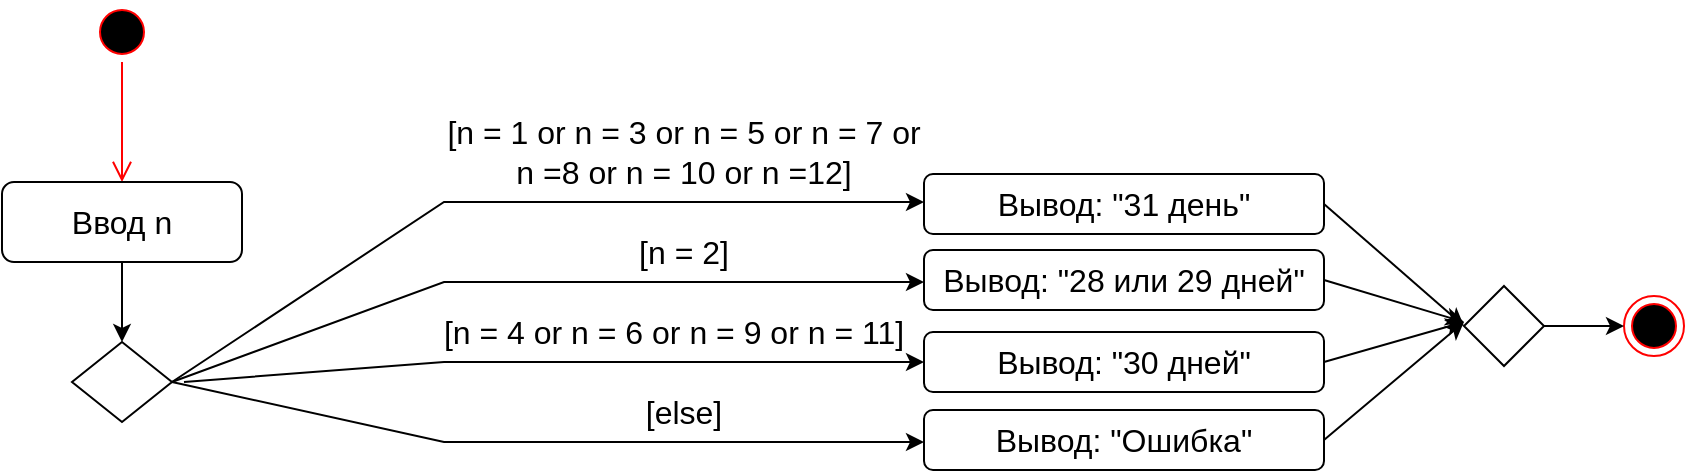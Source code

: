 <mxfile version="15.9.4" type="device" pages="3"><diagram id="Zb_Eb1lwjlQuzl17PoxV" name="Page-1"><mxGraphModel dx="1043" dy="548" grid="1" gridSize="10" guides="1" tooltips="1" connect="1" arrows="1" fold="1" page="1" pageScale="1" pageWidth="827" pageHeight="1169" math="0" shadow="0"><root><mxCell id="0"/><mxCell id="1" parent="0"/><mxCell id="yl4ctEt2sMl84U8cN45o-1" value="" style="ellipse;html=1;shape=startState;fillColor=#000000;strokeColor=#ff0000;" vertex="1" parent="1"><mxGeometry x="104" y="60" width="30" height="30" as="geometry"/></mxCell><mxCell id="yl4ctEt2sMl84U8cN45o-2" value="" style="edgeStyle=orthogonalEdgeStyle;html=1;verticalAlign=bottom;endArrow=open;endSize=8;strokeColor=#ff0000;rounded=0;" edge="1" source="yl4ctEt2sMl84U8cN45o-1" parent="1"><mxGeometry relative="1" as="geometry"><mxPoint x="119" y="150" as="targetPoint"/></mxGeometry></mxCell><mxCell id="yl4ctEt2sMl84U8cN45o-3" value="&lt;font style=&quot;vertical-align: inherit&quot;&gt;&lt;font style=&quot;vertical-align: inherit ; font-size: 16px&quot;&gt;Ввод n&lt;/font&gt;&lt;/font&gt;" style="rounded=1;whiteSpace=wrap;html=1;" vertex="1" parent="1"><mxGeometry x="59" y="150" width="120" height="40" as="geometry"/></mxCell><mxCell id="yl4ctEt2sMl84U8cN45o-4" value="" style="endArrow=classic;html=1;rounded=0;fontSize=16;exitX=0.5;exitY=1;exitDx=0;exitDy=0;" edge="1" parent="1" source="yl4ctEt2sMl84U8cN45o-3"><mxGeometry width="50" height="50" relative="1" as="geometry"><mxPoint x="380" y="270" as="sourcePoint"/><mxPoint x="119" y="230" as="targetPoint"/></mxGeometry></mxCell><mxCell id="yl4ctEt2sMl84U8cN45o-5" value="" style="rhombus;whiteSpace=wrap;html=1;fontSize=16;" vertex="1" parent="1"><mxGeometry x="94" y="230" width="50" height="40" as="geometry"/></mxCell><mxCell id="yl4ctEt2sMl84U8cN45o-6" value="" style="endArrow=classic;html=1;rounded=0;fontSize=16;exitX=1;exitY=0.5;exitDx=0;exitDy=0;" edge="1" parent="1" source="yl4ctEt2sMl84U8cN45o-5"><mxGeometry width="50" height="50" relative="1" as="geometry"><mxPoint x="380" y="270" as="sourcePoint"/><mxPoint x="520" y="160" as="targetPoint"/><Array as="points"><mxPoint x="280" y="160"/></Array></mxGeometry></mxCell><mxCell id="yl4ctEt2sMl84U8cN45o-7" value="" style="endArrow=classic;html=1;rounded=0;fontSize=16;exitX=1;exitY=0.5;exitDx=0;exitDy=0;" edge="1" parent="1" source="yl4ctEt2sMl84U8cN45o-5"><mxGeometry width="50" height="50" relative="1" as="geometry"><mxPoint x="380" y="270" as="sourcePoint"/><mxPoint x="520" y="200" as="targetPoint"/><Array as="points"><mxPoint x="280" y="200"/></Array></mxGeometry></mxCell><mxCell id="yl4ctEt2sMl84U8cN45o-8" value="" style="endArrow=classic;html=1;rounded=0;fontSize=16;" edge="1" parent="1"><mxGeometry width="50" height="50" relative="1" as="geometry"><mxPoint x="150" y="250" as="sourcePoint"/><mxPoint x="520" y="240" as="targetPoint"/><Array as="points"><mxPoint x="280" y="240"/></Array></mxGeometry></mxCell><mxCell id="yl4ctEt2sMl84U8cN45o-9" value="" style="endArrow=classic;html=1;rounded=0;fontSize=16;exitX=1;exitY=0.5;exitDx=0;exitDy=0;" edge="1" parent="1" source="yl4ctEt2sMl84U8cN45o-5"><mxGeometry width="50" height="50" relative="1" as="geometry"><mxPoint x="380" y="270" as="sourcePoint"/><mxPoint x="520" y="280" as="targetPoint"/><Array as="points"><mxPoint x="280" y="280"/></Array></mxGeometry></mxCell><mxCell id="yl4ctEt2sMl84U8cN45o-10" value="[n = 1 or n = 3 or n = 5 or n = 7 or n =8 or n = 10 or n =12]" style="text;html=1;strokeColor=none;fillColor=none;align=center;verticalAlign=middle;whiteSpace=wrap;rounded=0;fontSize=16;" vertex="1" parent="1"><mxGeometry x="280" y="120" width="240" height="30" as="geometry"/></mxCell><mxCell id="yl4ctEt2sMl84U8cN45o-12" value="[n = 2]" style="text;html=1;strokeColor=none;fillColor=none;align=center;verticalAlign=middle;whiteSpace=wrap;rounded=0;fontSize=16;" vertex="1" parent="1"><mxGeometry x="370" y="170" width="60" height="30" as="geometry"/></mxCell><mxCell id="yl4ctEt2sMl84U8cN45o-13" value="[n = 4 or n = 6 or n = 9 or n = 11]" style="text;html=1;strokeColor=none;fillColor=none;align=center;verticalAlign=middle;whiteSpace=wrap;rounded=0;fontSize=16;" vertex="1" parent="1"><mxGeometry x="270" y="210" width="250" height="30" as="geometry"/></mxCell><mxCell id="yl4ctEt2sMl84U8cN45o-15" value="[else]" style="text;html=1;strokeColor=none;fillColor=none;align=center;verticalAlign=middle;whiteSpace=wrap;rounded=0;fontSize=16;" vertex="1" parent="1"><mxGeometry x="370" y="250" width="60" height="30" as="geometry"/></mxCell><mxCell id="yl4ctEt2sMl84U8cN45o-16" value="Вывод: &quot;31 день&quot;" style="rounded=1;whiteSpace=wrap;html=1;fontSize=16;" vertex="1" parent="1"><mxGeometry x="520" y="146" width="200" height="30" as="geometry"/></mxCell><mxCell id="yl4ctEt2sMl84U8cN45o-17" value="Вывод: &quot;28 или 29 дней&quot;" style="rounded=1;whiteSpace=wrap;html=1;fontSize=16;" vertex="1" parent="1"><mxGeometry x="520" y="184" width="200" height="30" as="geometry"/></mxCell><mxCell id="yl4ctEt2sMl84U8cN45o-18" value="Вывод: &quot;30 дней&quot;" style="rounded=1;whiteSpace=wrap;html=1;fontSize=16;" vertex="1" parent="1"><mxGeometry x="520" y="225" width="200" height="30" as="geometry"/></mxCell><mxCell id="yl4ctEt2sMl84U8cN45o-19" value="Вывод: &quot;Ошибка&quot;" style="rounded=1;whiteSpace=wrap;html=1;fontSize=16;" vertex="1" parent="1"><mxGeometry x="520" y="264" width="200" height="30" as="geometry"/></mxCell><mxCell id="yl4ctEt2sMl84U8cN45o-21" value="" style="rhombus;whiteSpace=wrap;html=1;fontSize=16;" vertex="1" parent="1"><mxGeometry x="790" y="202" width="40" height="40" as="geometry"/></mxCell><mxCell id="yl4ctEt2sMl84U8cN45o-23" value="" style="endArrow=classic;html=1;rounded=0;fontSize=16;entryX=0;entryY=0.5;entryDx=0;entryDy=0;exitX=1;exitY=0.5;exitDx=0;exitDy=0;" edge="1" parent="1" source="yl4ctEt2sMl84U8cN45o-16" target="yl4ctEt2sMl84U8cN45o-21"><mxGeometry width="50" height="50" relative="1" as="geometry"><mxPoint x="530" y="180" as="sourcePoint"/><mxPoint x="580" y="130" as="targetPoint"/></mxGeometry></mxCell><mxCell id="yl4ctEt2sMl84U8cN45o-24" value="" style="endArrow=classic;html=1;rounded=0;fontSize=16;exitX=1;exitY=0.5;exitDx=0;exitDy=0;" edge="1" parent="1" source="yl4ctEt2sMl84U8cN45o-17"><mxGeometry width="50" height="50" relative="1" as="geometry"><mxPoint x="530" y="180" as="sourcePoint"/><mxPoint x="790" y="220" as="targetPoint"/></mxGeometry></mxCell><mxCell id="yl4ctEt2sMl84U8cN45o-25" value="" style="endArrow=classic;html=1;rounded=0;fontSize=16;exitX=1;exitY=0.5;exitDx=0;exitDy=0;" edge="1" parent="1" source="yl4ctEt2sMl84U8cN45o-18"><mxGeometry width="50" height="50" relative="1" as="geometry"><mxPoint x="530" y="180" as="sourcePoint"/><mxPoint x="790" y="220" as="targetPoint"/></mxGeometry></mxCell><mxCell id="yl4ctEt2sMl84U8cN45o-26" value="" style="endArrow=classic;html=1;rounded=0;fontSize=16;exitX=1;exitY=0.5;exitDx=0;exitDy=0;" edge="1" parent="1" source="yl4ctEt2sMl84U8cN45o-19"><mxGeometry width="50" height="50" relative="1" as="geometry"><mxPoint x="530" y="180" as="sourcePoint"/><mxPoint x="790" y="220" as="targetPoint"/></mxGeometry></mxCell><mxCell id="yl4ctEt2sMl84U8cN45o-27" value="" style="ellipse;html=1;shape=endState;fillColor=#000000;strokeColor=#ff0000;fontSize=16;" vertex="1" parent="1"><mxGeometry x="870" y="207" width="30" height="30" as="geometry"/></mxCell><mxCell id="yl4ctEt2sMl84U8cN45o-28" value="" style="endArrow=classic;html=1;rounded=0;fontSize=16;entryX=0;entryY=0.5;entryDx=0;entryDy=0;" edge="1" parent="1"><mxGeometry width="50" height="50" relative="1" as="geometry"><mxPoint x="830" y="222" as="sourcePoint"/><mxPoint x="870" y="222" as="targetPoint"/></mxGeometry></mxCell></root></mxGraphModel></diagram><diagram id="6pLxQ3mYdeQSRxjn3H-5" name="Page-2"><mxGraphModel dx="920" dy="484" grid="1" gridSize="10" guides="1" tooltips="1" connect="1" arrows="1" fold="1" page="1" pageScale="1" pageWidth="827" pageHeight="1169" math="0" shadow="0"><root><mxCell id="ciaHnDWHd5vzQiYz5dbW-0"/><mxCell id="ciaHnDWHd5vzQiYz5dbW-1" parent="ciaHnDWHd5vzQiYz5dbW-0"/><mxCell id="ciaHnDWHd5vzQiYz5dbW-2" value="" style="ellipse;html=1;shape=startState;fillColor=#000000;strokeColor=#ff0000;fontSize=16;" vertex="1" parent="ciaHnDWHd5vzQiYz5dbW-1"><mxGeometry x="85" y="60" width="30" height="30" as="geometry"/></mxCell><mxCell id="ciaHnDWHd5vzQiYz5dbW-3" value="" style="edgeStyle=orthogonalEdgeStyle;html=1;verticalAlign=bottom;endArrow=open;endSize=8;strokeColor=#ff0000;rounded=0;fontSize=16;" edge="1" parent="ciaHnDWHd5vzQiYz5dbW-1"><mxGeometry relative="1" as="geometry"><mxPoint x="100" y="147" as="targetPoint"/><mxPoint x="100" y="87" as="sourcePoint"/></mxGeometry></mxCell><mxCell id="ciaHnDWHd5vzQiYz5dbW-4" value="Ввод a, b, c" style="rounded=1;whiteSpace=wrap;html=1;fontSize=16;" vertex="1" parent="ciaHnDWHd5vzQiYz5dbW-1"><mxGeometry x="45" y="150" width="110" height="30" as="geometry"/></mxCell><mxCell id="ciaHnDWHd5vzQiYz5dbW-5" value="" style="endArrow=classic;html=1;rounded=0;fontSize=16;exitX=0.5;exitY=1;exitDx=0;exitDy=0;" edge="1" parent="ciaHnDWHd5vzQiYz5dbW-1" source="ciaHnDWHd5vzQiYz5dbW-4"><mxGeometry width="50" height="50" relative="1" as="geometry"><mxPoint x="380" y="240" as="sourcePoint"/><mxPoint x="100" y="220" as="targetPoint"/></mxGeometry></mxCell><mxCell id="ciaHnDWHd5vzQiYz5dbW-6" value="&lt;pre style=&quot;font-family: &amp;#34;jetbrains mono&amp;#34; , monospace&quot;&gt;&lt;span style=&quot;background-color: rgb(255 , 255 , 255)&quot;&gt;d = b**2 - 4 * a * c&lt;/span&gt;&lt;/pre&gt;" style="rounded=1;whiteSpace=wrap;html=1;fontSize=16;" vertex="1" parent="ciaHnDWHd5vzQiYz5dbW-1"><mxGeometry x="5" y="220" width="190" height="30" as="geometry"/></mxCell><mxCell id="ciaHnDWHd5vzQiYz5dbW-7" value="" style="rhombus;whiteSpace=wrap;html=1;labelBackgroundColor=#FFFFFF;fontSize=16;fontColor=#000000;" vertex="1" parent="ciaHnDWHd5vzQiYz5dbW-1"><mxGeometry x="77" y="280" width="45" height="40" as="geometry"/></mxCell><mxCell id="ciaHnDWHd5vzQiYz5dbW-8" value="" style="endArrow=classic;html=1;rounded=0;fontSize=16;fontColor=#000000;exitX=0.5;exitY=1;exitDx=0;exitDy=0;" edge="1" parent="ciaHnDWHd5vzQiYz5dbW-1" source="ciaHnDWHd5vzQiYz5dbW-6"><mxGeometry width="50" height="50" relative="1" as="geometry"><mxPoint x="380" y="220" as="sourcePoint"/><mxPoint x="100" y="280" as="targetPoint"/></mxGeometry></mxCell><mxCell id="ciaHnDWHd5vzQiYz5dbW-9" value="&lt;pre style=&quot;font-family: &amp;#34;jetbrains mono&amp;#34; , monospace&quot;&gt;&lt;span style=&quot;background-color: rgb(255 , 255 , 255)&quot;&gt;&lt;font style=&quot;font-size: 13px&quot;&gt;print(f&quot;x = {(-b)} / {2 * a}&quot;)&lt;/font&gt;&lt;/span&gt;&lt;/pre&gt;" style="rounded=1;whiteSpace=wrap;html=1;labelBackgroundColor=#FFFFFF;fontSize=16;fontColor=#000000;" vertex="1" parent="ciaHnDWHd5vzQiYz5dbW-1"><mxGeometry x="320" y="310" width="360" height="80" as="geometry"/></mxCell><mxCell id="ciaHnDWHd5vzQiYz5dbW-10" value="&lt;pre style=&quot;font-family: &amp;#34;jetbrains mono&amp;#34; , monospace ; font-size: 13px&quot;&gt;&lt;span style=&quot;background-color: rgb(255 , 255 , 255)&quot;&gt;print(f&quot;x1 = {((-b) + math.sqrt(d)) / 2 * a}&lt;/span&gt;&lt;/pre&gt;&lt;pre style=&quot;font-family: &amp;#34;jetbrains mono&amp;#34; , monospace ; font-size: 13px&quot;&gt;&lt;span style=&quot;background-color: rgb(255 , 255 , 255)&quot;&gt; x2 = {((-b) - math.sqrt(d)) / 2 * a}&quot;)&lt;/span&gt;&lt;/pre&gt;" style="rounded=1;whiteSpace=wrap;html=1;labelBackgroundColor=#FFFFFF;fontSize=16;fontColor=#000000;" vertex="1" parent="ciaHnDWHd5vzQiYz5dbW-1"><mxGeometry x="320" y="210" width="360" height="80" as="geometry"/></mxCell><mxCell id="ciaHnDWHd5vzQiYz5dbW-11" value="&lt;pre style=&quot;font-family: &amp;#34;jetbrains mono&amp;#34; , monospace ; font-size: 12px&quot;&gt;&lt;span style=&quot;background-color: rgb(255 , 255 , 255)&quot;&gt;print(f&quot;x1 = ({-b} + i * math.sqrt({d})) / {2 * a} \n&lt;/span&gt;&lt;/pre&gt;&lt;pre style=&quot;font-family: &amp;#34;jetbrains mono&amp;#34; , monospace ; font-size: 12px&quot;&gt;&lt;span style=&quot;background-color: rgb(255 , 255 , 255)&quot;&gt; x1 = ({-b} - i * math.sqrt({d})) / {2 * a}&quot;)&lt;/span&gt;&lt;/pre&gt;" style="rounded=1;whiteSpace=wrap;html=1;labelBackgroundColor=#FFFFFF;fontSize=16;fontColor=#000000;" vertex="1" parent="ciaHnDWHd5vzQiYz5dbW-1"><mxGeometry x="320" y="420" width="360" height="70" as="geometry"/></mxCell><mxCell id="ciaHnDWHd5vzQiYz5dbW-13" value="" style="endArrow=classic;html=1;rounded=0;fontSize=12;fontColor=#000000;exitX=1;exitY=0.5;exitDx=0;exitDy=0;entryX=0;entryY=0.5;entryDx=0;entryDy=0;" edge="1" parent="ciaHnDWHd5vzQiYz5dbW-1" source="ciaHnDWHd5vzQiYz5dbW-7" target="ciaHnDWHd5vzQiYz5dbW-10"><mxGeometry width="50" height="50" relative="1" as="geometry"><mxPoint x="370" y="310" as="sourcePoint"/><mxPoint x="420" y="260" as="targetPoint"/><Array as="points"><mxPoint x="240" y="250"/></Array></mxGeometry></mxCell><mxCell id="ciaHnDWHd5vzQiYz5dbW-14" value="" style="endArrow=classic;html=1;rounded=0;fontSize=12;fontColor=#000000;entryX=0;entryY=0.5;entryDx=0;entryDy=0;" edge="1" parent="ciaHnDWHd5vzQiYz5dbW-1" target="ciaHnDWHd5vzQiYz5dbW-9"><mxGeometry width="50" height="50" relative="1" as="geometry"><mxPoint x="120" y="300" as="sourcePoint"/><mxPoint x="420" y="260" as="targetPoint"/><Array as="points"><mxPoint x="240" y="350"/></Array></mxGeometry></mxCell><mxCell id="ciaHnDWHd5vzQiYz5dbW-15" value="" style="endArrow=classic;html=1;rounded=0;fontSize=12;fontColor=#000000;entryX=0;entryY=0.5;entryDx=0;entryDy=0;" edge="1" parent="ciaHnDWHd5vzQiYz5dbW-1" target="ciaHnDWHd5vzQiYz5dbW-11"><mxGeometry width="50" height="50" relative="1" as="geometry"><mxPoint x="120" y="300" as="sourcePoint"/><mxPoint x="420" y="260" as="targetPoint"/><Array as="points"><mxPoint x="240" y="455"/></Array></mxGeometry></mxCell><mxCell id="ciaHnDWHd5vzQiYz5dbW-16" value="d &amp;gt; 0" style="text;html=1;strokeColor=none;fillColor=none;align=center;verticalAlign=middle;whiteSpace=wrap;rounded=0;labelBackgroundColor=#FFFFFF;fontSize=12;fontColor=#000000;" vertex="1" parent="ciaHnDWHd5vzQiYz5dbW-1"><mxGeometry x="240" y="220" width="60" height="30" as="geometry"/></mxCell><mxCell id="ciaHnDWHd5vzQiYz5dbW-17" value="d = 0" style="text;html=1;strokeColor=none;fillColor=none;align=center;verticalAlign=middle;whiteSpace=wrap;rounded=0;labelBackgroundColor=#FFFFFF;fontSize=12;fontColor=#000000;" vertex="1" parent="ciaHnDWHd5vzQiYz5dbW-1"><mxGeometry x="240" y="320" width="60" height="30" as="geometry"/></mxCell><mxCell id="ciaHnDWHd5vzQiYz5dbW-18" value="d &amp;lt; 0" style="text;html=1;strokeColor=none;fillColor=none;align=center;verticalAlign=middle;whiteSpace=wrap;rounded=0;labelBackgroundColor=#FFFFFF;fontSize=12;fontColor=#000000;" vertex="1" parent="ciaHnDWHd5vzQiYz5dbW-1"><mxGeometry x="240" y="430" width="60" height="30" as="geometry"/></mxCell><mxCell id="ciaHnDWHd5vzQiYz5dbW-19" value="" style="rhombus;whiteSpace=wrap;html=1;labelBackgroundColor=#FFFFFF;fontSize=12;fontColor=#000000;" vertex="1" parent="ciaHnDWHd5vzQiYz5dbW-1"><mxGeometry x="770" y="340" width="40" height="40" as="geometry"/></mxCell><mxCell id="ciaHnDWHd5vzQiYz5dbW-20" value="" style="endArrow=classic;html=1;rounded=0;fontSize=12;fontColor=#000000;exitX=1;exitY=0.5;exitDx=0;exitDy=0;entryX=0;entryY=0.5;entryDx=0;entryDy=0;" edge="1" parent="ciaHnDWHd5vzQiYz5dbW-1" source="ciaHnDWHd5vzQiYz5dbW-10" target="ciaHnDWHd5vzQiYz5dbW-19"><mxGeometry width="50" height="50" relative="1" as="geometry"><mxPoint x="530" y="310" as="sourcePoint"/><mxPoint x="580" y="260" as="targetPoint"/></mxGeometry></mxCell><mxCell id="ciaHnDWHd5vzQiYz5dbW-21" value="" style="endArrow=classic;html=1;rounded=0;fontSize=12;fontColor=#000000;" edge="1" parent="ciaHnDWHd5vzQiYz5dbW-1"><mxGeometry width="50" height="50" relative="1" as="geometry"><mxPoint x="680" y="360" as="sourcePoint"/><mxPoint x="770" y="360" as="targetPoint"/></mxGeometry></mxCell><mxCell id="ciaHnDWHd5vzQiYz5dbW-22" value="" style="endArrow=classic;html=1;rounded=0;fontSize=12;fontColor=#000000;exitX=1;exitY=0.5;exitDx=0;exitDy=0;" edge="1" parent="ciaHnDWHd5vzQiYz5dbW-1" source="ciaHnDWHd5vzQiYz5dbW-11"><mxGeometry width="50" height="50" relative="1" as="geometry"><mxPoint x="530" y="310" as="sourcePoint"/><mxPoint x="770" y="360" as="targetPoint"/></mxGeometry></mxCell><mxCell id="ciaHnDWHd5vzQiYz5dbW-25" value="" style="endArrow=classic;html=1;rounded=0;fontSize=12;fontColor=#000000;exitX=1;exitY=0.5;exitDx=0;exitDy=0;" edge="1" parent="ciaHnDWHd5vzQiYz5dbW-1" source="ciaHnDWHd5vzQiYz5dbW-19" target="ciaHnDWHd5vzQiYz5dbW-26"><mxGeometry width="50" height="50" relative="1" as="geometry"><mxPoint x="530" y="310" as="sourcePoint"/><mxPoint x="890" y="360" as="targetPoint"/></mxGeometry></mxCell><mxCell id="ciaHnDWHd5vzQiYz5dbW-26" value="" style="ellipse;html=1;shape=endState;fillColor=#000000;strokeColor=#ff0000;labelBackgroundColor=#FFFFFF;fontSize=12;fontColor=#000000;" vertex="1" parent="ciaHnDWHd5vzQiYz5dbW-1"><mxGeometry x="875" y="345" width="30" height="30" as="geometry"/></mxCell></root></mxGraphModel></diagram><diagram id="KisT30A5PxnlB3jJig5s" name="Page-3"><mxGraphModel dx="1117" dy="587" grid="1" gridSize="10" guides="1" tooltips="1" connect="1" arrows="1" fold="1" page="1" pageScale="1" pageWidth="827" pageHeight="1169" math="0" shadow="0"><root><mxCell id="mbgmd7H0peBNFtmCqiPJ-0"/><mxCell id="mbgmd7H0peBNFtmCqiPJ-1" parent="mbgmd7H0peBNFtmCqiPJ-0"/><mxCell id="mbgmd7H0peBNFtmCqiPJ-2" value="" style="ellipse;html=1;shape=startState;fillColor=#000000;strokeColor=#ff0000;labelBackgroundColor=#FFFFFF;fontSize=12;fontColor=#000000;" vertex="1" parent="mbgmd7H0peBNFtmCqiPJ-1"><mxGeometry x="384" y="70" width="30" height="30" as="geometry"/></mxCell><mxCell id="mbgmd7H0peBNFtmCqiPJ-3" value="" style="edgeStyle=orthogonalEdgeStyle;html=1;verticalAlign=bottom;endArrow=open;endSize=8;strokeColor=#ff0000;rounded=0;fontSize=12;fontColor=#000000;" edge="1" parent="mbgmd7H0peBNFtmCqiPJ-1"><mxGeometry relative="1" as="geometry"><mxPoint x="398.5" y="157" as="targetPoint"/><mxPoint x="398.5" y="97" as="sourcePoint"/><Array as="points"><mxPoint x="398.5" y="140"/><mxPoint x="398.5" y="140"/></Array></mxGeometry></mxCell><mxCell id="mbgmd7H0peBNFtmCqiPJ-4" value="Ввод x" style="rounded=1;whiteSpace=wrap;html=1;labelBackgroundColor=#FFFFFF;fontSize=12;fontColor=#000000;" vertex="1" parent="mbgmd7H0peBNFtmCqiPJ-1"><mxGeometry x="354" y="160" width="90" height="20" as="geometry"/></mxCell><mxCell id="mbgmd7H0peBNFtmCqiPJ-5" value="" style="rhombus;whiteSpace=wrap;html=1;labelBackgroundColor=#FFFFFF;fontSize=12;fontColor=#000000;" vertex="1" parent="mbgmd7H0peBNFtmCqiPJ-1"><mxGeometry x="374" y="210" width="50" height="50" as="geometry"/></mxCell><mxCell id="mbgmd7H0peBNFtmCqiPJ-6" value="" style="endArrow=classic;html=1;rounded=0;fontSize=12;fontColor=#000000;exitX=0.5;exitY=1;exitDx=0;exitDy=0;entryX=0.5;entryY=0;entryDx=0;entryDy=0;" edge="1" parent="mbgmd7H0peBNFtmCqiPJ-1" source="mbgmd7H0peBNFtmCqiPJ-4" target="mbgmd7H0peBNFtmCqiPJ-5"><mxGeometry width="50" height="50" relative="1" as="geometry"><mxPoint x="280" y="340" as="sourcePoint"/><mxPoint x="330" y="290" as="targetPoint"/></mxGeometry></mxCell><mxCell id="mbgmd7H0peBNFtmCqiPJ-7" value="" style="endArrow=classic;html=1;rounded=0;fontSize=12;fontColor=#000000;exitX=1;exitY=0.5;exitDx=0;exitDy=0;" edge="1" parent="mbgmd7H0peBNFtmCqiPJ-1" source="mbgmd7H0peBNFtmCqiPJ-5"><mxGeometry width="50" height="50" relative="1" as="geometry"><mxPoint x="280" y="340" as="sourcePoint"/><mxPoint x="500" y="235" as="targetPoint"/></mxGeometry></mxCell><mxCell id="mbgmd7H0peBNFtmCqiPJ-8" value="[x == 0]" style="text;html=1;strokeColor=none;fillColor=none;align=center;verticalAlign=middle;whiteSpace=wrap;rounded=0;labelBackgroundColor=#FFFFFF;fontSize=12;fontColor=#000000;" vertex="1" parent="mbgmd7H0peBNFtmCqiPJ-1"><mxGeometry x="430" y="210" width="60" height="30" as="geometry"/></mxCell><mxCell id="mbgmd7H0peBNFtmCqiPJ-10" value="Вывод: &quot;Ошибка&quot;" style="rounded=1;whiteSpace=wrap;html=1;labelBackgroundColor=#FFFFFF;fontSize=12;fontColor=#000000;" vertex="1" parent="mbgmd7H0peBNFtmCqiPJ-1"><mxGeometry x="500" y="215" width="120" height="40" as="geometry"/></mxCell><mxCell id="mbgmd7H0peBNFtmCqiPJ-11" value="" style="endArrow=classic;html=1;rounded=0;fontSize=12;fontColor=#000000;exitX=0.5;exitY=1;exitDx=0;exitDy=0;" edge="1" parent="mbgmd7H0peBNFtmCqiPJ-1" source="mbgmd7H0peBNFtmCqiPJ-5"><mxGeometry width="50" height="50" relative="1" as="geometry"><mxPoint x="280" y="340" as="sourcePoint"/><mxPoint x="399" y="300" as="targetPoint"/></mxGeometry></mxCell><mxCell id="mbgmd7H0peBNFtmCqiPJ-12" value="[else]" style="text;html=1;strokeColor=none;fillColor=none;align=center;verticalAlign=middle;whiteSpace=wrap;rounded=0;labelBackgroundColor=#FFFFFF;fontSize=12;fontColor=#000000;" vertex="1" parent="mbgmd7H0peBNFtmCqiPJ-1"><mxGeometry x="390" y="260" width="60" height="30" as="geometry"/></mxCell><mxCell id="mbgmd7H0peBNFtmCqiPJ-13" value="&lt;pre style=&quot;font-family: &amp;#34;jetbrains mono&amp;#34; , monospace&quot;&gt;&lt;span style=&quot;background-color: rgb(255 , 255 , 255)&quot;&gt;a = - ((x**3) / 3)&lt;br&gt;S, n = a, 0&lt;/span&gt;&lt;/pre&gt;" style="rounded=1;whiteSpace=wrap;html=1;labelBackgroundColor=#FFFFFF;fontSize=12;fontColor=#000000;" vertex="1" parent="mbgmd7H0peBNFtmCqiPJ-1"><mxGeometry x="336" y="300" width="129" height="60" as="geometry"/></mxCell><mxCell id="mbgmd7H0peBNFtmCqiPJ-14" value="" style="rhombus;whiteSpace=wrap;html=1;labelBackgroundColor=#FFFFFF;fontSize=12;fontColor=#000000;" vertex="1" parent="mbgmd7H0peBNFtmCqiPJ-1"><mxGeometry x="373.5" y="390" width="51" height="40" as="geometry"/></mxCell><mxCell id="mbgmd7H0peBNFtmCqiPJ-15" value="" style="endArrow=classic;html=1;rounded=0;fontSize=12;fontColor=#000000;entryX=0.5;entryY=0;entryDx=0;entryDy=0;" edge="1" parent="mbgmd7H0peBNFtmCqiPJ-1" target="mbgmd7H0peBNFtmCqiPJ-14"><mxGeometry width="50" height="50" relative="1" as="geometry"><mxPoint x="399" y="360" as="sourcePoint"/><mxPoint x="330" y="370" as="targetPoint"/></mxGeometry></mxCell><mxCell id="mbgmd7H0peBNFtmCqiPJ-16" value="&lt;pre style=&quot;font-family: &amp;#34;jetbrains mono&amp;#34; , monospace&quot;&gt;&lt;span style=&quot;background-color: rgb(255 , 255 , 255)&quot;&gt;a *= - ((x * (2*n + 1)) / ((2*n + 2) * (n + 1)))&lt;br&gt;S += a&lt;br&gt;n += 1&lt;/span&gt;&lt;/pre&gt;" style="rounded=1;whiteSpace=wrap;html=1;labelBackgroundColor=#FFFFFF;fontSize=12;fontColor=#000000;" vertex="1" parent="mbgmd7H0peBNFtmCqiPJ-1"><mxGeometry x="215.5" y="460" width="370" height="70" as="geometry"/></mxCell><mxCell id="mbgmd7H0peBNFtmCqiPJ-17" value="" style="endArrow=classic;html=1;rounded=0;fontSize=12;fontColor=#000000;exitX=0.5;exitY=1;exitDx=0;exitDy=0;" edge="1" parent="mbgmd7H0peBNFtmCqiPJ-1" source="mbgmd7H0peBNFtmCqiPJ-14"><mxGeometry width="50" height="50" relative="1" as="geometry"><mxPoint x="280" y="420" as="sourcePoint"/><mxPoint x="399" y="460" as="targetPoint"/></mxGeometry></mxCell><mxCell id="mbgmd7H0peBNFtmCqiPJ-18" value="&lt;pre style=&quot;font-family: &amp;#34;jetbrains mono&amp;#34; , monospace&quot;&gt;&lt;span style=&quot;background-color: rgb(255 , 255 , 255)&quot;&gt;&lt;font style=&quot;font-size: 11px&quot;&gt;[math.fabs(a) &amp;gt; EPS]&lt;/font&gt;&lt;/span&gt;&lt;/pre&gt;" style="text;html=1;strokeColor=none;fillColor=none;align=center;verticalAlign=middle;whiteSpace=wrap;rounded=0;labelBackgroundColor=#FFFFFF;fontSize=12;fontColor=#000000;" vertex="1" parent="mbgmd7H0peBNFtmCqiPJ-1"><mxGeometry x="430" y="380" width="140" height="20" as="geometry"/></mxCell><mxCell id="mbgmd7H0peBNFtmCqiPJ-19" value="[else]" style="text;html=1;strokeColor=none;fillColor=none;align=center;verticalAlign=middle;whiteSpace=wrap;rounded=0;labelBackgroundColor=#FFFFFF;fontSize=11;fontColor=#000000;" vertex="1" parent="mbgmd7H0peBNFtmCqiPJ-1"><mxGeometry x="350" y="430" width="60" height="30" as="geometry"/></mxCell><mxCell id="mbgmd7H0peBNFtmCqiPJ-20" value="" style="endArrow=classic;html=1;rounded=0;fontSize=11;fontColor=#000000;exitX=1;exitY=0.5;exitDx=0;exitDy=0;" edge="1" parent="mbgmd7H0peBNFtmCqiPJ-1" source="mbgmd7H0peBNFtmCqiPJ-14"><mxGeometry width="50" height="50" relative="1" as="geometry"><mxPoint x="280" y="520" as="sourcePoint"/><mxPoint x="620" y="410" as="targetPoint"/></mxGeometry></mxCell><mxCell id="mbgmd7H0peBNFtmCqiPJ-21" value="" style="endArrow=classic;html=1;rounded=0;fontSize=11;fontColor=#000000;exitX=0.5;exitY=1;exitDx=0;exitDy=0;entryX=0;entryY=0.5;entryDx=0;entryDy=0;" edge="1" parent="mbgmd7H0peBNFtmCqiPJ-1" target="mbgmd7H0peBNFtmCqiPJ-14"><mxGeometry width="50" height="50" relative="1" as="geometry"><mxPoint x="398.5" y="530" as="sourcePoint"/><mxPoint x="170" y="400" as="targetPoint"/><Array as="points"><mxPoint x="399" y="580"/><mxPoint x="170" y="580"/><mxPoint x="170" y="410"/></Array></mxGeometry></mxCell><mxCell id="mbgmd7H0peBNFtmCqiPJ-22" value="Вывод S" style="rounded=1;whiteSpace=wrap;html=1;labelBackgroundColor=#FFFFFF;fontSize=11;fontColor=#000000;" vertex="1" parent="mbgmd7H0peBNFtmCqiPJ-1"><mxGeometry x="620" y="395" width="100" height="30" as="geometry"/></mxCell><mxCell id="mbgmd7H0peBNFtmCqiPJ-24" value="" style="endArrow=classic;html=1;rounded=0;fontSize=11;fontColor=#000000;exitX=1;exitY=0.5;exitDx=0;exitDy=0;" edge="1" parent="mbgmd7H0peBNFtmCqiPJ-1" source="mbgmd7H0peBNFtmCqiPJ-22" target="mbgmd7H0peBNFtmCqiPJ-25"><mxGeometry width="50" height="50" relative="1" as="geometry"><mxPoint x="430" y="520" as="sourcePoint"/><mxPoint x="770" y="410" as="targetPoint"/></mxGeometry></mxCell><mxCell id="mbgmd7H0peBNFtmCqiPJ-25" value="" style="ellipse;html=1;shape=endState;fillColor=#000000;strokeColor=#ff0000;labelBackgroundColor=#FFFFFF;fontSize=11;fontColor=#000000;" vertex="1" parent="mbgmd7H0peBNFtmCqiPJ-1"><mxGeometry x="755" y="395" width="30" height="30" as="geometry"/></mxCell></root></mxGraphModel></diagram></mxfile>